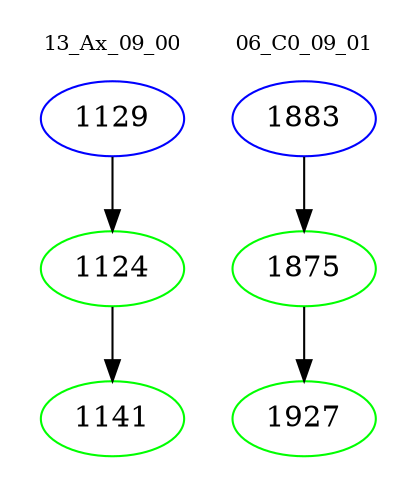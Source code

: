 digraph{
subgraph cluster_0 {
color = white
label = "13_Ax_09_00";
fontsize=10;
T0_1129 [label="1129", color="blue"]
T0_1129 -> T0_1124 [color="black"]
T0_1124 [label="1124", color="green"]
T0_1124 -> T0_1141 [color="black"]
T0_1141 [label="1141", color="green"]
}
subgraph cluster_1 {
color = white
label = "06_C0_09_01";
fontsize=10;
T1_1883 [label="1883", color="blue"]
T1_1883 -> T1_1875 [color="black"]
T1_1875 [label="1875", color="green"]
T1_1875 -> T1_1927 [color="black"]
T1_1927 [label="1927", color="green"]
}
}
